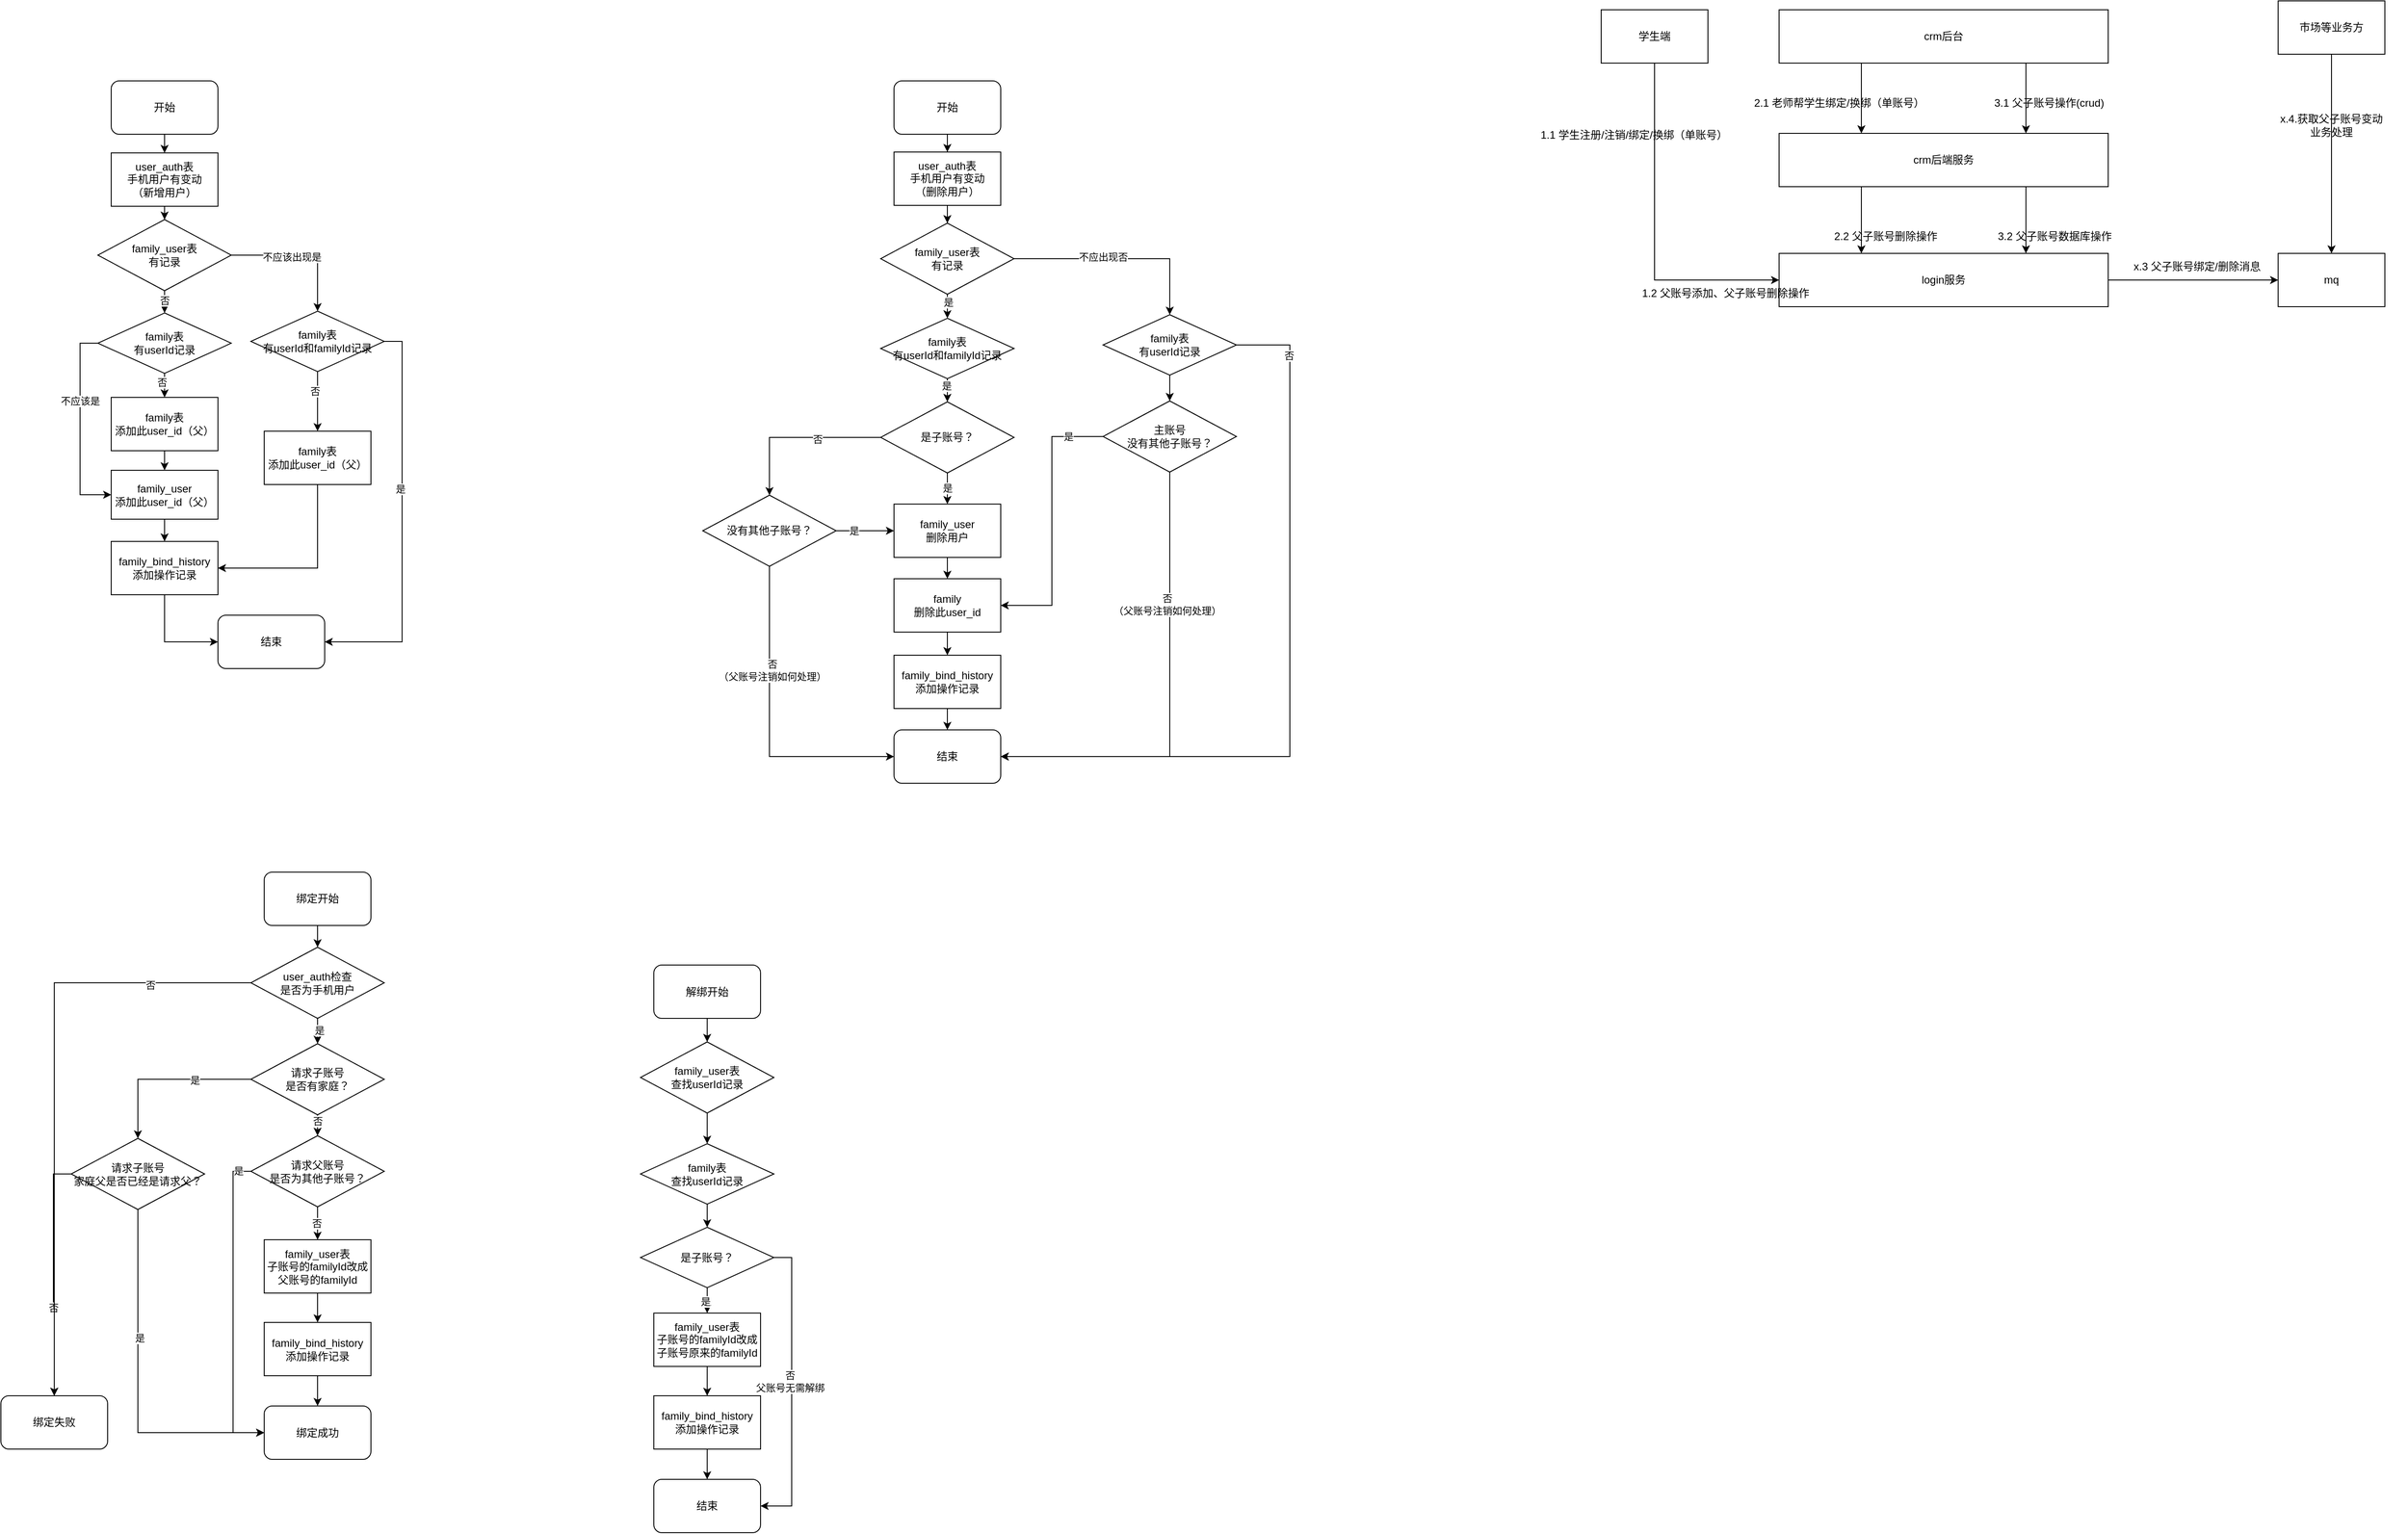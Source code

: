 <mxfile version="22.0.8" type="github">
  <diagram name="第 1 页" id="Imp0usc3wWshR_QT694W">
    <mxGraphModel dx="3088" dy="760" grid="1" gridSize="10" guides="1" tooltips="1" connect="1" arrows="1" fold="1" page="1" pageScale="1" pageWidth="827" pageHeight="1169" math="0" shadow="0">
      <root>
        <mxCell id="0" />
        <mxCell id="1" parent="0" />
        <mxCell id="HRvxDB4I8MCEPSmdqRKO-22" style="edgeStyle=orthogonalEdgeStyle;rounded=0;orthogonalLoop=1;jettySize=auto;html=1;exitX=0.75;exitY=1;exitDx=0;exitDy=0;entryX=0.75;entryY=0;entryDx=0;entryDy=0;" parent="1" source="HRvxDB4I8MCEPSmdqRKO-3" target="HRvxDB4I8MCEPSmdqRKO-4" edge="1">
          <mxGeometry relative="1" as="geometry" />
        </mxCell>
        <mxCell id="HRvxDB4I8MCEPSmdqRKO-26" style="edgeStyle=orthogonalEdgeStyle;rounded=0;orthogonalLoop=1;jettySize=auto;html=1;exitX=0.25;exitY=1;exitDx=0;exitDy=0;entryX=0.25;entryY=0;entryDx=0;entryDy=0;" parent="1" source="HRvxDB4I8MCEPSmdqRKO-3" target="HRvxDB4I8MCEPSmdqRKO-4" edge="1">
          <mxGeometry relative="1" as="geometry" />
        </mxCell>
        <mxCell id="HRvxDB4I8MCEPSmdqRKO-3" value="crm后台" style="rounded=0;whiteSpace=wrap;html=1;" parent="1" vertex="1">
          <mxGeometry x="920" y="180" width="370" height="60" as="geometry" />
        </mxCell>
        <mxCell id="HRvxDB4I8MCEPSmdqRKO-21" style="edgeStyle=orthogonalEdgeStyle;rounded=0;orthogonalLoop=1;jettySize=auto;html=1;exitX=0.25;exitY=1;exitDx=0;exitDy=0;entryX=0.25;entryY=0;entryDx=0;entryDy=0;" parent="1" source="HRvxDB4I8MCEPSmdqRKO-4" target="HRvxDB4I8MCEPSmdqRKO-5" edge="1">
          <mxGeometry relative="1" as="geometry" />
        </mxCell>
        <mxCell id="HRvxDB4I8MCEPSmdqRKO-23" style="edgeStyle=orthogonalEdgeStyle;rounded=0;orthogonalLoop=1;jettySize=auto;html=1;exitX=0.75;exitY=1;exitDx=0;exitDy=0;entryX=0.75;entryY=0;entryDx=0;entryDy=0;" parent="1" source="HRvxDB4I8MCEPSmdqRKO-4" target="HRvxDB4I8MCEPSmdqRKO-5" edge="1">
          <mxGeometry relative="1" as="geometry" />
        </mxCell>
        <mxCell id="HRvxDB4I8MCEPSmdqRKO-4" value="crm后端服务" style="rounded=0;whiteSpace=wrap;html=1;" parent="1" vertex="1">
          <mxGeometry x="920" y="319" width="370" height="60" as="geometry" />
        </mxCell>
        <mxCell id="HRvxDB4I8MCEPSmdqRKO-5" value="login服务" style="rounded=0;whiteSpace=wrap;html=1;" parent="1" vertex="1">
          <mxGeometry x="920" y="454" width="370" height="60" as="geometry" />
        </mxCell>
        <mxCell id="HRvxDB4I8MCEPSmdqRKO-6" value="mq" style="rounded=0;whiteSpace=wrap;html=1;" parent="1" vertex="1">
          <mxGeometry x="1481" y="454" width="120" height="60" as="geometry" />
        </mxCell>
        <mxCell id="HRvxDB4I8MCEPSmdqRKO-17" style="edgeStyle=orthogonalEdgeStyle;rounded=0;orthogonalLoop=1;jettySize=auto;html=1;exitX=0.5;exitY=1;exitDx=0;exitDy=0;entryX=0;entryY=0.5;entryDx=0;entryDy=0;" parent="1" source="HRvxDB4I8MCEPSmdqRKO-7" target="HRvxDB4I8MCEPSmdqRKO-5" edge="1">
          <mxGeometry relative="1" as="geometry" />
        </mxCell>
        <mxCell id="HRvxDB4I8MCEPSmdqRKO-7" value="学生端" style="rounded=0;whiteSpace=wrap;html=1;" parent="1" vertex="1">
          <mxGeometry x="720" y="180" width="120" height="60" as="geometry" />
        </mxCell>
        <mxCell id="HRvxDB4I8MCEPSmdqRKO-18" value="1.1 学生注册/注销/绑定/换绑（单账号）" style="text;html=1;strokeColor=none;fillColor=none;align=left;verticalAlign=middle;whiteSpace=wrap;rounded=0;" parent="1" vertex="1">
          <mxGeometry x="650" y="295" width="220" height="51" as="geometry" />
        </mxCell>
        <mxCell id="HRvxDB4I8MCEPSmdqRKO-19" value="3.1 父子账号操作(crud)" style="text;html=1;strokeColor=none;fillColor=none;align=left;verticalAlign=middle;whiteSpace=wrap;rounded=0;" parent="1" vertex="1">
          <mxGeometry x="1160" y="270" width="140" height="30" as="geometry" />
        </mxCell>
        <mxCell id="HRvxDB4I8MCEPSmdqRKO-16" value="2.1 老师帮学生绑定/换绑（单账号）" style="text;html=1;strokeColor=none;fillColor=none;align=left;verticalAlign=middle;whiteSpace=wrap;rounded=0;" parent="1" vertex="1">
          <mxGeometry x="890" y="270" width="200" height="30" as="geometry" />
        </mxCell>
        <mxCell id="HRvxDB4I8MCEPSmdqRKO-32" value="2.2 父子账号删除操作" style="text;html=1;strokeColor=none;fillColor=none;align=center;verticalAlign=middle;whiteSpace=wrap;rounded=0;" parent="1" vertex="1">
          <mxGeometry x="940" y="420" width="200" height="30" as="geometry" />
        </mxCell>
        <mxCell id="HRvxDB4I8MCEPSmdqRKO-33" value="1.2 父账号添加、父子账号删除操作" style="text;html=1;strokeColor=none;fillColor=none;align=center;verticalAlign=middle;whiteSpace=wrap;rounded=0;" parent="1" vertex="1">
          <mxGeometry x="760" y="484" width="200" height="30" as="geometry" />
        </mxCell>
        <mxCell id="HRvxDB4I8MCEPSmdqRKO-34" value="3.2 父子账号数据库操作" style="text;html=1;strokeColor=none;fillColor=none;align=center;verticalAlign=middle;whiteSpace=wrap;rounded=0;" parent="1" vertex="1">
          <mxGeometry x="1130" y="420" width="200" height="30" as="geometry" />
        </mxCell>
        <mxCell id="HRvxDB4I8MCEPSmdqRKO-35" value="x.3 父子账号绑定/删除消息" style="text;html=1;strokeColor=none;fillColor=none;align=center;verticalAlign=middle;whiteSpace=wrap;rounded=0;" parent="1" vertex="1">
          <mxGeometry x="1290" y="454" width="200" height="30" as="geometry" />
        </mxCell>
        <mxCell id="HRvxDB4I8MCEPSmdqRKO-37" value="" style="edgeStyle=orthogonalEdgeStyle;rounded=0;orthogonalLoop=1;jettySize=auto;html=1;exitX=1;exitY=0.5;exitDx=0;exitDy=0;entryX=0;entryY=0.5;entryDx=0;entryDy=0;" parent="1" source="HRvxDB4I8MCEPSmdqRKO-5" target="HRvxDB4I8MCEPSmdqRKO-6" edge="1">
          <mxGeometry relative="1" as="geometry">
            <mxPoint x="1290" y="484" as="sourcePoint" />
            <mxPoint x="1310" y="484" as="targetPoint" />
          </mxGeometry>
        </mxCell>
        <mxCell id="HRvxDB4I8MCEPSmdqRKO-40" style="edgeStyle=orthogonalEdgeStyle;rounded=0;orthogonalLoop=1;jettySize=auto;html=1;exitX=0.5;exitY=1;exitDx=0;exitDy=0;" parent="1" source="HRvxDB4I8MCEPSmdqRKO-39" target="HRvxDB4I8MCEPSmdqRKO-6" edge="1">
          <mxGeometry relative="1" as="geometry" />
        </mxCell>
        <mxCell id="HRvxDB4I8MCEPSmdqRKO-39" value="市场等业务方" style="rounded=0;whiteSpace=wrap;html=1;" parent="1" vertex="1">
          <mxGeometry x="1481" y="170" width="120" height="60" as="geometry" />
        </mxCell>
        <mxCell id="HRvxDB4I8MCEPSmdqRKO-41" value="x.4.获取父子账号变动&lt;br&gt;业务处理" style="text;html=1;strokeColor=none;fillColor=none;align=center;verticalAlign=middle;whiteSpace=wrap;rounded=0;" parent="1" vertex="1">
          <mxGeometry x="1456" y="295" width="170" height="30" as="geometry" />
        </mxCell>
        <mxCell id="HRvxDB4I8MCEPSmdqRKO-157" value="" style="edgeStyle=orthogonalEdgeStyle;rounded=0;orthogonalLoop=1;jettySize=auto;html=1;" parent="1" source="HRvxDB4I8MCEPSmdqRKO-44" target="HRvxDB4I8MCEPSmdqRKO-49" edge="1">
          <mxGeometry relative="1" as="geometry" />
        </mxCell>
        <mxCell id="HRvxDB4I8MCEPSmdqRKO-44" value="user_auth表&lt;br&gt;手机用户有变动&lt;br&gt;（新增用户）" style="rounded=0;whiteSpace=wrap;html=1;" parent="1" vertex="1">
          <mxGeometry x="-955" y="341" width="120" height="60" as="geometry" />
        </mxCell>
        <mxCell id="HRvxDB4I8MCEPSmdqRKO-50" value="" style="edgeStyle=orthogonalEdgeStyle;rounded=0;orthogonalLoop=1;jettySize=auto;html=1;entryX=0.5;entryY=0;entryDx=0;entryDy=0;" parent="1" source="HRvxDB4I8MCEPSmdqRKO-49" target="HRvxDB4I8MCEPSmdqRKO-95" edge="1">
          <mxGeometry relative="1" as="geometry">
            <mxPoint x="-895" y="541" as="targetPoint" />
          </mxGeometry>
        </mxCell>
        <mxCell id="HRvxDB4I8MCEPSmdqRKO-132" value="否" style="edgeLabel;html=1;align=center;verticalAlign=middle;resizable=0;points=[];" parent="HRvxDB4I8MCEPSmdqRKO-50" vertex="1" connectable="0">
          <mxGeometry x="-0.052" relative="1" as="geometry">
            <mxPoint y="-3" as="offset" />
          </mxGeometry>
        </mxCell>
        <mxCell id="HRvxDB4I8MCEPSmdqRKO-138" style="edgeStyle=orthogonalEdgeStyle;rounded=0;orthogonalLoop=1;jettySize=auto;html=1;exitX=1;exitY=0.5;exitDx=0;exitDy=0;" parent="1" source="HRvxDB4I8MCEPSmdqRKO-49" target="HRvxDB4I8MCEPSmdqRKO-130" edge="1">
          <mxGeometry relative="1" as="geometry" />
        </mxCell>
        <mxCell id="HRvxDB4I8MCEPSmdqRKO-139" value="不应该出现是" style="edgeLabel;html=1;align=center;verticalAlign=middle;resizable=0;points=[];" parent="HRvxDB4I8MCEPSmdqRKO-138" vertex="1" connectable="0">
          <mxGeometry x="-0.149" y="-1" relative="1" as="geometry">
            <mxPoint y="1" as="offset" />
          </mxGeometry>
        </mxCell>
        <mxCell id="HRvxDB4I8MCEPSmdqRKO-49" value="family_user表&lt;br style=&quot;border-color: var(--border-color);&quot;&gt;有记录" style="rhombus;whiteSpace=wrap;html=1;" parent="1" vertex="1">
          <mxGeometry x="-970" y="416" width="150" height="80" as="geometry" />
        </mxCell>
        <mxCell id="HRvxDB4I8MCEPSmdqRKO-154" style="edgeStyle=orthogonalEdgeStyle;rounded=0;orthogonalLoop=1;jettySize=auto;html=1;exitX=0.5;exitY=1;exitDx=0;exitDy=0;entryX=0;entryY=0.5;entryDx=0;entryDy=0;" parent="1" source="HRvxDB4I8MCEPSmdqRKO-55" target="HRvxDB4I8MCEPSmdqRKO-81" edge="1">
          <mxGeometry relative="1" as="geometry" />
        </mxCell>
        <mxCell id="HRvxDB4I8MCEPSmdqRKO-55" value="&lt;div data-docx-has-block-data=&quot;false&quot; data-page-id=&quot;H2dkdbYHcoo3fOxrRf8cBjybnae&quot;&gt;&lt;div class=&quot;old-record-id-NEFbd2yO6o0nXTxlkc0cnwMOnpg&quot; style=&quot;&quot;&gt;&lt;div data-docx-has-block-data=&quot;false&quot; data-page-id=&quot;H2dkdbYHcoo3fOxrRf8cBjybnae&quot;&gt;&lt;div class=&quot;old-record-id-SlJNd7PGNow6A5x4QqhcfKrGn4g&quot; style=&quot;&quot;&gt;family_bind_history&lt;/div&gt;&lt;/div&gt;&lt;/div&gt;&lt;div class=&quot;old-record-id-NEFbd2yO6o0nXTxlkc0cnwMOnpg&quot; style=&quot;&quot;&gt;添加操作记录&lt;/div&gt;&lt;/div&gt;" style="rounded=0;whiteSpace=wrap;html=1;" parent="1" vertex="1">
          <mxGeometry x="-955" y="778" width="120" height="60" as="geometry" />
        </mxCell>
        <mxCell id="HRvxDB4I8MCEPSmdqRKO-148" style="edgeStyle=orthogonalEdgeStyle;rounded=0;orthogonalLoop=1;jettySize=auto;html=1;exitX=1;exitY=0.5;exitDx=0;exitDy=0;" parent="1" source="HRvxDB4I8MCEPSmdqRKO-61" target="HRvxDB4I8MCEPSmdqRKO-147" edge="1">
          <mxGeometry relative="1" as="geometry" />
        </mxCell>
        <mxCell id="HRvxDB4I8MCEPSmdqRKO-149" value="不应出现否" style="edgeLabel;html=1;align=center;verticalAlign=middle;resizable=0;points=[];" parent="HRvxDB4I8MCEPSmdqRKO-148" vertex="1" connectable="0">
          <mxGeometry x="-0.16" y="3" relative="1" as="geometry">
            <mxPoint y="1" as="offset" />
          </mxGeometry>
        </mxCell>
        <mxCell id="HRvxDB4I8MCEPSmdqRKO-194" value="" style="edgeStyle=orthogonalEdgeStyle;rounded=0;orthogonalLoop=1;jettySize=auto;html=1;" parent="1" source="HRvxDB4I8MCEPSmdqRKO-61" target="HRvxDB4I8MCEPSmdqRKO-142" edge="1">
          <mxGeometry relative="1" as="geometry" />
        </mxCell>
        <mxCell id="HRvxDB4I8MCEPSmdqRKO-195" value="是" style="edgeLabel;html=1;align=center;verticalAlign=middle;resizable=0;points=[];" parent="HRvxDB4I8MCEPSmdqRKO-194" vertex="1" connectable="0">
          <mxGeometry x="0.321" y="1" relative="1" as="geometry">
            <mxPoint as="offset" />
          </mxGeometry>
        </mxCell>
        <mxCell id="HRvxDB4I8MCEPSmdqRKO-61" value="family_user表&lt;br&gt;有记录" style="rhombus;whiteSpace=wrap;html=1;" parent="1" vertex="1">
          <mxGeometry x="-90" y="420" width="150" height="80" as="geometry" />
        </mxCell>
        <mxCell id="HRvxDB4I8MCEPSmdqRKO-62" value="" style="edgeStyle=orthogonalEdgeStyle;rounded=0;orthogonalLoop=1;jettySize=auto;html=1;" parent="1" source="HRvxDB4I8MCEPSmdqRKO-63" target="HRvxDB4I8MCEPSmdqRKO-65" edge="1">
          <mxGeometry relative="1" as="geometry" />
        </mxCell>
        <mxCell id="HRvxDB4I8MCEPSmdqRKO-63" value="&lt;div data-docx-has-block-data=&quot;false&quot; data-page-id=&quot;H2dkdbYHcoo3fOxrRf8cBjybnae&quot;&gt;&lt;div class=&quot;old-record-id-NEFbd2yO6o0nXTxlkc0cnwMOnpg&quot; style=&quot;&quot;&gt;family&lt;/div&gt;&lt;div class=&quot;old-record-id-NEFbd2yO6o0nXTxlkc0cnwMOnpg&quot; style=&quot;&quot;&gt;删除此user_id&lt;/div&gt;&lt;/div&gt;" style="rounded=0;whiteSpace=wrap;html=1;" parent="1" vertex="1">
          <mxGeometry x="-75" y="820" width="120" height="60" as="geometry" />
        </mxCell>
        <mxCell id="HRvxDB4I8MCEPSmdqRKO-175" value="" style="edgeStyle=orthogonalEdgeStyle;rounded=0;orthogonalLoop=1;jettySize=auto;html=1;" parent="1" source="HRvxDB4I8MCEPSmdqRKO-65" target="HRvxDB4I8MCEPSmdqRKO-163" edge="1">
          <mxGeometry relative="1" as="geometry" />
        </mxCell>
        <mxCell id="HRvxDB4I8MCEPSmdqRKO-65" value="&lt;div data-docx-has-block-data=&quot;false&quot; data-page-id=&quot;H2dkdbYHcoo3fOxrRf8cBjybnae&quot;&gt;&lt;div class=&quot;old-record-id-NEFbd2yO6o0nXTxlkc0cnwMOnpg&quot; style=&quot;&quot;&gt;&lt;div data-docx-has-block-data=&quot;false&quot; data-page-id=&quot;H2dkdbYHcoo3fOxrRf8cBjybnae&quot;&gt;&lt;div class=&quot;old-record-id-SlJNd7PGNow6A5x4QqhcfKrGn4g&quot; style=&quot;&quot;&gt;family_bind_history&lt;/div&gt;&lt;/div&gt;&lt;/div&gt;&lt;div class=&quot;old-record-id-NEFbd2yO6o0nXTxlkc0cnwMOnpg&quot; style=&quot;&quot;&gt;添加操作记录&lt;/div&gt;&lt;/div&gt;" style="rounded=0;whiteSpace=wrap;html=1;" parent="1" vertex="1">
          <mxGeometry x="-75" y="906" width="120" height="60" as="geometry" />
        </mxCell>
        <mxCell id="HRvxDB4I8MCEPSmdqRKO-81" value="结束" style="rounded=1;whiteSpace=wrap;html=1;" parent="1" vertex="1">
          <mxGeometry x="-835" y="861" width="120" height="60" as="geometry" />
        </mxCell>
        <mxCell id="HRvxDB4I8MCEPSmdqRKO-98" style="edgeStyle=orthogonalEdgeStyle;rounded=0;orthogonalLoop=1;jettySize=auto;html=1;exitX=0.5;exitY=1;exitDx=0;exitDy=0;entryX=0.5;entryY=0;entryDx=0;entryDy=0;" parent="1" source="HRvxDB4I8MCEPSmdqRKO-95" target="HRvxDB4I8MCEPSmdqRKO-96" edge="1">
          <mxGeometry relative="1" as="geometry" />
        </mxCell>
        <mxCell id="HRvxDB4I8MCEPSmdqRKO-99" value="否" style="edgeLabel;html=1;align=center;verticalAlign=middle;resizable=0;points=[];" parent="HRvxDB4I8MCEPSmdqRKO-98" vertex="1" connectable="0">
          <mxGeometry x="-0.382" y="-3" relative="1" as="geometry">
            <mxPoint y="1" as="offset" />
          </mxGeometry>
        </mxCell>
        <mxCell id="HRvxDB4I8MCEPSmdqRKO-102" style="edgeStyle=orthogonalEdgeStyle;rounded=0;orthogonalLoop=1;jettySize=auto;html=1;exitX=0;exitY=0.5;exitDx=0;exitDy=0;entryX=0;entryY=0.5;entryDx=0;entryDy=0;" parent="1" source="HRvxDB4I8MCEPSmdqRKO-95" target="HRvxDB4I8MCEPSmdqRKO-119" edge="1">
          <mxGeometry relative="1" as="geometry">
            <mxPoint x="-1038" y="648" as="targetPoint" />
          </mxGeometry>
        </mxCell>
        <mxCell id="HRvxDB4I8MCEPSmdqRKO-103" value="不应该是" style="edgeLabel;html=1;align=center;verticalAlign=middle;resizable=0;points=[];" parent="HRvxDB4I8MCEPSmdqRKO-102" vertex="1" connectable="0">
          <mxGeometry x="-0.25" relative="1" as="geometry">
            <mxPoint as="offset" />
          </mxGeometry>
        </mxCell>
        <mxCell id="HRvxDB4I8MCEPSmdqRKO-95" value="family表&lt;br style=&quot;border-color: var(--border-color);&quot;&gt;有userId记录" style="rhombus;whiteSpace=wrap;html=1;" parent="1" vertex="1">
          <mxGeometry x="-970" y="521" width="150" height="68" as="geometry" />
        </mxCell>
        <mxCell id="HRvxDB4I8MCEPSmdqRKO-120" value="" style="edgeStyle=orthogonalEdgeStyle;rounded=0;orthogonalLoop=1;jettySize=auto;html=1;" parent="1" source="HRvxDB4I8MCEPSmdqRKO-96" target="HRvxDB4I8MCEPSmdqRKO-119" edge="1">
          <mxGeometry relative="1" as="geometry" />
        </mxCell>
        <mxCell id="HRvxDB4I8MCEPSmdqRKO-96" value="&lt;div style=&quot;border-color: var(--border-color);&quot; class=&quot;old-record-id-NEFbd2yO6o0nXTxlkc0cnwMOnpg&quot;&gt;family表&lt;/div&gt;&lt;div style=&quot;border-color: var(--border-color);&quot; class=&quot;old-record-id-NEFbd2yO6o0nXTxlkc0cnwMOnpg&quot;&gt;添加此user_id（父）&lt;/div&gt;" style="rounded=0;whiteSpace=wrap;html=1;" parent="1" vertex="1">
          <mxGeometry x="-955" y="616" width="120" height="60" as="geometry" />
        </mxCell>
        <mxCell id="HRvxDB4I8MCEPSmdqRKO-166" value="" style="edgeStyle=orthogonalEdgeStyle;rounded=0;orthogonalLoop=1;jettySize=auto;html=1;" parent="1" source="HRvxDB4I8MCEPSmdqRKO-106" target="HRvxDB4I8MCEPSmdqRKO-145" edge="1">
          <mxGeometry relative="1" as="geometry" />
        </mxCell>
        <mxCell id="HRvxDB4I8MCEPSmdqRKO-167" value="是" style="edgeLabel;html=1;align=center;verticalAlign=middle;resizable=0;points=[];" parent="HRvxDB4I8MCEPSmdqRKO-166" vertex="1" connectable="0">
          <mxGeometry x="-0.298" relative="1" as="geometry">
            <mxPoint y="1" as="offset" />
          </mxGeometry>
        </mxCell>
        <mxCell id="HRvxDB4I8MCEPSmdqRKO-168" style="edgeStyle=orthogonalEdgeStyle;rounded=0;orthogonalLoop=1;jettySize=auto;html=1;exitX=0;exitY=0.5;exitDx=0;exitDy=0;entryX=0.5;entryY=0;entryDx=0;entryDy=0;" parent="1" source="HRvxDB4I8MCEPSmdqRKO-106" target="HRvxDB4I8MCEPSmdqRKO-146" edge="1">
          <mxGeometry relative="1" as="geometry" />
        </mxCell>
        <mxCell id="HRvxDB4I8MCEPSmdqRKO-169" value="否" style="edgeLabel;html=1;align=center;verticalAlign=middle;resizable=0;points=[];" parent="HRvxDB4I8MCEPSmdqRKO-168" vertex="1" connectable="0">
          <mxGeometry x="-0.247" y="2" relative="1" as="geometry">
            <mxPoint as="offset" />
          </mxGeometry>
        </mxCell>
        <mxCell id="HRvxDB4I8MCEPSmdqRKO-106" value="是子账号？" style="rhombus;whiteSpace=wrap;html=1;" parent="1" vertex="1">
          <mxGeometry x="-90" y="621" width="150" height="80" as="geometry" />
        </mxCell>
        <mxCell id="HRvxDB4I8MCEPSmdqRKO-121" value="" style="edgeStyle=orthogonalEdgeStyle;rounded=0;orthogonalLoop=1;jettySize=auto;html=1;" parent="1" source="HRvxDB4I8MCEPSmdqRKO-119" target="HRvxDB4I8MCEPSmdqRKO-55" edge="1">
          <mxGeometry relative="1" as="geometry" />
        </mxCell>
        <mxCell id="HRvxDB4I8MCEPSmdqRKO-119" value="&lt;div style=&quot;border-color: var(--border-color);&quot; class=&quot;old-record-id-NEFbd2yO6o0nXTxlkc0cnwMOnpg&quot;&gt;family_user&lt;/div&gt;&lt;div style=&quot;border-color: var(--border-color);&quot; class=&quot;old-record-id-NEFbd2yO6o0nXTxlkc0cnwMOnpg&quot;&gt;添加此user_id（父）&lt;/div&gt;" style="rounded=0;whiteSpace=wrap;html=1;" parent="1" vertex="1">
          <mxGeometry x="-955" y="698" width="120" height="55" as="geometry" />
        </mxCell>
        <mxCell id="HRvxDB4I8MCEPSmdqRKO-127" style="edgeStyle=orthogonalEdgeStyle;rounded=0;orthogonalLoop=1;jettySize=auto;html=1;exitX=0.5;exitY=1;exitDx=0;exitDy=0;entryX=0.5;entryY=0;entryDx=0;entryDy=0;" parent="1" source="HRvxDB4I8MCEPSmdqRKO-130" target="HRvxDB4I8MCEPSmdqRKO-131" edge="1">
          <mxGeometry relative="1" as="geometry" />
        </mxCell>
        <mxCell id="HRvxDB4I8MCEPSmdqRKO-128" value="否" style="edgeLabel;html=1;align=center;verticalAlign=middle;resizable=0;points=[];" parent="HRvxDB4I8MCEPSmdqRKO-127" vertex="1" connectable="0">
          <mxGeometry x="-0.382" y="-3" relative="1" as="geometry">
            <mxPoint y="1" as="offset" />
          </mxGeometry>
        </mxCell>
        <mxCell id="HRvxDB4I8MCEPSmdqRKO-192" style="edgeStyle=orthogonalEdgeStyle;rounded=0;orthogonalLoop=1;jettySize=auto;html=1;exitX=1;exitY=0.5;exitDx=0;exitDy=0;entryX=1;entryY=0.5;entryDx=0;entryDy=0;" parent="1" source="HRvxDB4I8MCEPSmdqRKO-130" target="HRvxDB4I8MCEPSmdqRKO-81" edge="1">
          <mxGeometry relative="1" as="geometry" />
        </mxCell>
        <mxCell id="HRvxDB4I8MCEPSmdqRKO-193" value="是" style="edgeLabel;html=1;align=center;verticalAlign=middle;resizable=0;points=[];" parent="HRvxDB4I8MCEPSmdqRKO-192" vertex="1" connectable="0">
          <mxGeometry x="-0.164" y="-2" relative="1" as="geometry">
            <mxPoint as="offset" />
          </mxGeometry>
        </mxCell>
        <mxCell id="HRvxDB4I8MCEPSmdqRKO-130" value="family表&lt;br style=&quot;border-color: var(--border-color);&quot;&gt;有userId和familyId记录" style="rhombus;whiteSpace=wrap;html=1;" parent="1" vertex="1">
          <mxGeometry x="-798" y="519" width="150" height="68" as="geometry" />
        </mxCell>
        <mxCell id="HRvxDB4I8MCEPSmdqRKO-137" style="edgeStyle=orthogonalEdgeStyle;rounded=0;orthogonalLoop=1;jettySize=auto;html=1;exitX=0.5;exitY=1;exitDx=0;exitDy=0;entryX=1;entryY=0.5;entryDx=0;entryDy=0;" parent="1" source="HRvxDB4I8MCEPSmdqRKO-131" target="HRvxDB4I8MCEPSmdqRKO-55" edge="1">
          <mxGeometry relative="1" as="geometry" />
        </mxCell>
        <mxCell id="HRvxDB4I8MCEPSmdqRKO-131" value="&lt;div style=&quot;border-color: var(--border-color);&quot; class=&quot;old-record-id-NEFbd2yO6o0nXTxlkc0cnwMOnpg&quot;&gt;family表&lt;/div&gt;&lt;div style=&quot;border-color: var(--border-color);&quot; class=&quot;old-record-id-NEFbd2yO6o0nXTxlkc0cnwMOnpg&quot;&gt;添加此user_id（父）&lt;/div&gt;" style="rounded=0;whiteSpace=wrap;html=1;" parent="1" vertex="1">
          <mxGeometry x="-783" y="654" width="120" height="60" as="geometry" />
        </mxCell>
        <mxCell id="HRvxDB4I8MCEPSmdqRKO-150" value="" style="edgeStyle=orthogonalEdgeStyle;rounded=0;orthogonalLoop=1;jettySize=auto;html=1;" parent="1" source="HRvxDB4I8MCEPSmdqRKO-142" target="HRvxDB4I8MCEPSmdqRKO-106" edge="1">
          <mxGeometry relative="1" as="geometry" />
        </mxCell>
        <mxCell id="HRvxDB4I8MCEPSmdqRKO-151" value="是" style="edgeLabel;html=1;align=center;verticalAlign=middle;resizable=0;points=[];" parent="HRvxDB4I8MCEPSmdqRKO-150" vertex="1" connectable="0">
          <mxGeometry x="0.603" y="-1" relative="1" as="geometry">
            <mxPoint y="-8" as="offset" />
          </mxGeometry>
        </mxCell>
        <mxCell id="HRvxDB4I8MCEPSmdqRKO-142" value="family表&lt;br style=&quot;border-color: var(--border-color);&quot;&gt;有userId和familyId记录" style="rhombus;whiteSpace=wrap;html=1;" parent="1" vertex="1">
          <mxGeometry x="-90" y="527" width="150" height="68" as="geometry" />
        </mxCell>
        <mxCell id="HRvxDB4I8MCEPSmdqRKO-174" value="" style="edgeStyle=orthogonalEdgeStyle;rounded=0;orthogonalLoop=1;jettySize=auto;html=1;" parent="1" source="HRvxDB4I8MCEPSmdqRKO-145" target="HRvxDB4I8MCEPSmdqRKO-63" edge="1">
          <mxGeometry relative="1" as="geometry" />
        </mxCell>
        <mxCell id="HRvxDB4I8MCEPSmdqRKO-145" value="family_user&lt;br&gt;删除用户" style="rounded=0;whiteSpace=wrap;html=1;" parent="1" vertex="1">
          <mxGeometry x="-75" y="736" width="120" height="60" as="geometry" />
        </mxCell>
        <mxCell id="HRvxDB4I8MCEPSmdqRKO-170" value="" style="edgeStyle=orthogonalEdgeStyle;rounded=0;orthogonalLoop=1;jettySize=auto;html=1;" parent="1" source="HRvxDB4I8MCEPSmdqRKO-146" target="HRvxDB4I8MCEPSmdqRKO-145" edge="1">
          <mxGeometry relative="1" as="geometry" />
        </mxCell>
        <mxCell id="HRvxDB4I8MCEPSmdqRKO-171" value="是" style="edgeLabel;html=1;align=center;verticalAlign=middle;resizable=0;points=[];" parent="HRvxDB4I8MCEPSmdqRKO-170" vertex="1" connectable="0">
          <mxGeometry x="-0.385" y="1" relative="1" as="geometry">
            <mxPoint y="1" as="offset" />
          </mxGeometry>
        </mxCell>
        <mxCell id="HRvxDB4I8MCEPSmdqRKO-172" style="edgeStyle=orthogonalEdgeStyle;rounded=0;orthogonalLoop=1;jettySize=auto;html=1;exitX=0.5;exitY=1;exitDx=0;exitDy=0;entryX=0;entryY=0.5;entryDx=0;entryDy=0;" parent="1" source="HRvxDB4I8MCEPSmdqRKO-146" target="HRvxDB4I8MCEPSmdqRKO-163" edge="1">
          <mxGeometry relative="1" as="geometry" />
        </mxCell>
        <mxCell id="HRvxDB4I8MCEPSmdqRKO-173" value="否&lt;br style=&quot;border-color: var(--border-color);&quot;&gt;（父账号注销如何处理）" style="edgeLabel;html=1;align=center;verticalAlign=middle;resizable=0;points=[];" parent="HRvxDB4I8MCEPSmdqRKO-172" vertex="1" connectable="0">
          <mxGeometry x="-0.339" y="3" relative="1" as="geometry">
            <mxPoint as="offset" />
          </mxGeometry>
        </mxCell>
        <mxCell id="HRvxDB4I8MCEPSmdqRKO-146" value="没有其他子账号？" style="rhombus;whiteSpace=wrap;html=1;" parent="1" vertex="1">
          <mxGeometry x="-290" y="726" width="150" height="80" as="geometry" />
        </mxCell>
        <mxCell id="HRvxDB4I8MCEPSmdqRKO-180" style="edgeStyle=orthogonalEdgeStyle;rounded=0;orthogonalLoop=1;jettySize=auto;html=1;exitX=1;exitY=0.5;exitDx=0;exitDy=0;entryX=1;entryY=0.5;entryDx=0;entryDy=0;" parent="1" source="HRvxDB4I8MCEPSmdqRKO-147" target="HRvxDB4I8MCEPSmdqRKO-163" edge="1">
          <mxGeometry relative="1" as="geometry">
            <Array as="points">
              <mxPoint x="370" y="557" />
              <mxPoint x="370" y="1020" />
            </Array>
          </mxGeometry>
        </mxCell>
        <mxCell id="HRvxDB4I8MCEPSmdqRKO-181" value="否" style="edgeLabel;html=1;align=center;verticalAlign=middle;resizable=0;points=[];" parent="HRvxDB4I8MCEPSmdqRKO-180" vertex="1" connectable="0">
          <mxGeometry x="-0.833" y="-1" relative="1" as="geometry">
            <mxPoint y="1" as="offset" />
          </mxGeometry>
        </mxCell>
        <mxCell id="HRvxDB4I8MCEPSmdqRKO-196" value="" style="edgeStyle=orthogonalEdgeStyle;rounded=0;orthogonalLoop=1;jettySize=auto;html=1;" parent="1" source="HRvxDB4I8MCEPSmdqRKO-147" target="HRvxDB4I8MCEPSmdqRKO-176" edge="1">
          <mxGeometry relative="1" as="geometry" />
        </mxCell>
        <mxCell id="HRvxDB4I8MCEPSmdqRKO-147" value="family表&lt;br style=&quot;border-color: var(--border-color);&quot;&gt;有userId记录" style="rhombus;whiteSpace=wrap;html=1;" parent="1" vertex="1">
          <mxGeometry x="160" y="523" width="150" height="68" as="geometry" />
        </mxCell>
        <mxCell id="HRvxDB4I8MCEPSmdqRKO-156" value="" style="edgeStyle=orthogonalEdgeStyle;rounded=0;orthogonalLoop=1;jettySize=auto;html=1;" parent="1" source="HRvxDB4I8MCEPSmdqRKO-153" target="HRvxDB4I8MCEPSmdqRKO-44" edge="1">
          <mxGeometry relative="1" as="geometry" />
        </mxCell>
        <mxCell id="HRvxDB4I8MCEPSmdqRKO-153" value="开始" style="rounded=1;whiteSpace=wrap;html=1;" parent="1" vertex="1">
          <mxGeometry x="-955" y="260" width="120" height="60" as="geometry" />
        </mxCell>
        <mxCell id="HRvxDB4I8MCEPSmdqRKO-162" value="" style="edgeStyle=orthogonalEdgeStyle;rounded=0;orthogonalLoop=1;jettySize=auto;html=1;" parent="1" source="HRvxDB4I8MCEPSmdqRKO-159" target="HRvxDB4I8MCEPSmdqRKO-61" edge="1">
          <mxGeometry relative="1" as="geometry" />
        </mxCell>
        <mxCell id="HRvxDB4I8MCEPSmdqRKO-159" value="user_auth表&lt;br&gt;手机用户有变动&lt;br&gt;（删除用户）" style="rounded=0;whiteSpace=wrap;html=1;" parent="1" vertex="1">
          <mxGeometry x="-75" y="340" width="120" height="60" as="geometry" />
        </mxCell>
        <mxCell id="HRvxDB4I8MCEPSmdqRKO-160" value="" style="edgeStyle=orthogonalEdgeStyle;rounded=0;orthogonalLoop=1;jettySize=auto;html=1;" parent="1" source="HRvxDB4I8MCEPSmdqRKO-161" target="HRvxDB4I8MCEPSmdqRKO-159" edge="1">
          <mxGeometry relative="1" as="geometry" />
        </mxCell>
        <mxCell id="HRvxDB4I8MCEPSmdqRKO-161" value="开始" style="rounded=1;whiteSpace=wrap;html=1;" parent="1" vertex="1">
          <mxGeometry x="-75" y="260" width="120" height="60" as="geometry" />
        </mxCell>
        <mxCell id="HRvxDB4I8MCEPSmdqRKO-163" value="结束" style="rounded=1;whiteSpace=wrap;html=1;" parent="1" vertex="1">
          <mxGeometry x="-75" y="990" width="120" height="60" as="geometry" />
        </mxCell>
        <mxCell id="HRvxDB4I8MCEPSmdqRKO-186" style="edgeStyle=orthogonalEdgeStyle;rounded=0;orthogonalLoop=1;jettySize=auto;html=1;exitX=0.5;exitY=1;exitDx=0;exitDy=0;entryX=1;entryY=0.5;entryDx=0;entryDy=0;" parent="1" source="HRvxDB4I8MCEPSmdqRKO-176" target="HRvxDB4I8MCEPSmdqRKO-163" edge="1">
          <mxGeometry relative="1" as="geometry" />
        </mxCell>
        <mxCell id="HRvxDB4I8MCEPSmdqRKO-187" value="否&lt;br&gt;（父账号注销如何处理）" style="edgeLabel;html=1;align=center;verticalAlign=middle;resizable=0;points=[];" parent="HRvxDB4I8MCEPSmdqRKO-186" vertex="1" connectable="0">
          <mxGeometry x="-0.415" y="-3" relative="1" as="geometry">
            <mxPoint as="offset" />
          </mxGeometry>
        </mxCell>
        <mxCell id="HRvxDB4I8MCEPSmdqRKO-188" style="edgeStyle=orthogonalEdgeStyle;rounded=0;orthogonalLoop=1;jettySize=auto;html=1;exitX=0;exitY=0.5;exitDx=0;exitDy=0;entryX=1;entryY=0.5;entryDx=0;entryDy=0;" parent="1" source="HRvxDB4I8MCEPSmdqRKO-176" target="HRvxDB4I8MCEPSmdqRKO-63" edge="1">
          <mxGeometry relative="1" as="geometry" />
        </mxCell>
        <mxCell id="HRvxDB4I8MCEPSmdqRKO-189" value="是" style="edgeLabel;html=1;align=center;verticalAlign=middle;resizable=0;points=[];" parent="HRvxDB4I8MCEPSmdqRKO-188" vertex="1" connectable="0">
          <mxGeometry x="-0.74" relative="1" as="geometry">
            <mxPoint as="offset" />
          </mxGeometry>
        </mxCell>
        <mxCell id="HRvxDB4I8MCEPSmdqRKO-176" value="主账号&lt;br&gt;没有其他子账号？" style="rhombus;whiteSpace=wrap;html=1;" parent="1" vertex="1">
          <mxGeometry x="160" y="620" width="150" height="80" as="geometry" />
        </mxCell>
        <mxCell id="HRvxDB4I8MCEPSmdqRKO-231" value="" style="edgeStyle=orthogonalEdgeStyle;rounded=0;orthogonalLoop=1;jettySize=auto;html=1;entryX=0.5;entryY=0;entryDx=0;entryDy=0;" parent="1" source="HRvxDB4I8MCEPSmdqRKO-235" target="HRvxDB4I8MCEPSmdqRKO-243" edge="1">
          <mxGeometry relative="1" as="geometry">
            <mxPoint x="-285" y="1580.5" as="targetPoint" />
          </mxGeometry>
        </mxCell>
        <mxCell id="HRvxDB4I8MCEPSmdqRKO-235" value="family_user表&lt;br style=&quot;border-color: var(--border-color);&quot;&gt;查找userId记录" style="rhombus;whiteSpace=wrap;html=1;" parent="1" vertex="1">
          <mxGeometry x="-360" y="1341" width="150" height="80" as="geometry" />
        </mxCell>
        <mxCell id="HRvxDB4I8MCEPSmdqRKO-260" value="" style="edgeStyle=orthogonalEdgeStyle;rounded=0;orthogonalLoop=1;jettySize=auto;html=1;" parent="1" source="HRvxDB4I8MCEPSmdqRKO-237" target="HRvxDB4I8MCEPSmdqRKO-238" edge="1">
          <mxGeometry relative="1" as="geometry" />
        </mxCell>
        <mxCell id="HRvxDB4I8MCEPSmdqRKO-237" value="&lt;div data-docx-has-block-data=&quot;false&quot; data-page-id=&quot;H2dkdbYHcoo3fOxrRf8cBjybnae&quot;&gt;&lt;div class=&quot;old-record-id-NEFbd2yO6o0nXTxlkc0cnwMOnpg&quot; style=&quot;&quot;&gt;&lt;div data-docx-has-block-data=&quot;false&quot; data-page-id=&quot;H2dkdbYHcoo3fOxrRf8cBjybnae&quot;&gt;&lt;div class=&quot;old-record-id-SlJNd7PGNow6A5x4QqhcfKrGn4g&quot; style=&quot;&quot;&gt;family_bind_history&lt;/div&gt;&lt;/div&gt;&lt;/div&gt;&lt;div class=&quot;old-record-id-NEFbd2yO6o0nXTxlkc0cnwMOnpg&quot; style=&quot;&quot;&gt;添加操作记录&lt;/div&gt;&lt;/div&gt;" style="rounded=0;whiteSpace=wrap;html=1;" parent="1" vertex="1">
          <mxGeometry x="-345" y="1739" width="120" height="60" as="geometry" />
        </mxCell>
        <mxCell id="HRvxDB4I8MCEPSmdqRKO-238" value="结束" style="rounded=1;whiteSpace=wrap;html=1;" parent="1" vertex="1">
          <mxGeometry x="-345" y="1833" width="120" height="60" as="geometry" />
        </mxCell>
        <mxCell id="HRvxDB4I8MCEPSmdqRKO-278" value="" style="edgeStyle=orthogonalEdgeStyle;rounded=0;orthogonalLoop=1;jettySize=auto;html=1;" parent="1" source="HRvxDB4I8MCEPSmdqRKO-243" target="HRvxDB4I8MCEPSmdqRKO-276" edge="1">
          <mxGeometry relative="1" as="geometry" />
        </mxCell>
        <mxCell id="HRvxDB4I8MCEPSmdqRKO-243" value="family表&lt;br style=&quot;border-color: var(--border-color);&quot;&gt;查找userId记录" style="rhombus;whiteSpace=wrap;html=1;" parent="1" vertex="1">
          <mxGeometry x="-360" y="1455.5" width="150" height="68" as="geometry" />
        </mxCell>
        <mxCell id="HRvxDB4I8MCEPSmdqRKO-259" style="edgeStyle=orthogonalEdgeStyle;rounded=0;orthogonalLoop=1;jettySize=auto;html=1;exitX=0.5;exitY=1;exitDx=0;exitDy=0;" parent="1" source="HRvxDB4I8MCEPSmdqRKO-245" target="HRvxDB4I8MCEPSmdqRKO-237" edge="1">
          <mxGeometry relative="1" as="geometry" />
        </mxCell>
        <mxCell id="HRvxDB4I8MCEPSmdqRKO-245" value="family_user&lt;span style=&quot;background-color: initial;&quot;&gt;表&lt;br&gt;&lt;/span&gt;子账号的&lt;span style=&quot;background-color: initial;&quot;&gt;familyId改成&lt;br&gt;&lt;/span&gt;子账号原来的familyId" style="rounded=0;whiteSpace=wrap;html=1;" parent="1" vertex="1">
          <mxGeometry x="-345" y="1646" width="120" height="60" as="geometry" />
        </mxCell>
        <mxCell id="HRvxDB4I8MCEPSmdqRKO-261" value="" style="edgeStyle=orthogonalEdgeStyle;rounded=0;orthogonalLoop=1;jettySize=auto;html=1;" parent="1" source="HRvxDB4I8MCEPSmdqRKO-255" target="HRvxDB4I8MCEPSmdqRKO-235" edge="1">
          <mxGeometry relative="1" as="geometry" />
        </mxCell>
        <mxCell id="HRvxDB4I8MCEPSmdqRKO-255" value="解绑开始" style="rounded=1;whiteSpace=wrap;html=1;" parent="1" vertex="1">
          <mxGeometry x="-345" y="1254.5" width="120" height="60" as="geometry" />
        </mxCell>
        <mxCell id="HRvxDB4I8MCEPSmdqRKO-292" value="" style="edgeStyle=orthogonalEdgeStyle;rounded=0;orthogonalLoop=1;jettySize=auto;html=1;" parent="1" source="HRvxDB4I8MCEPSmdqRKO-264" target="HRvxDB4I8MCEPSmdqRKO-287" edge="1">
          <mxGeometry relative="1" as="geometry" />
        </mxCell>
        <mxCell id="HRvxDB4I8MCEPSmdqRKO-294" value="否" style="edgeLabel;html=1;align=center;verticalAlign=middle;resizable=0;points=[];" parent="HRvxDB4I8MCEPSmdqRKO-292" vertex="1" connectable="0">
          <mxGeometry x="0.416" relative="1" as="geometry">
            <mxPoint as="offset" />
          </mxGeometry>
        </mxCell>
        <mxCell id="VWnf_pDv5Sl6LeYncFD3-2" value="" style="edgeStyle=orthogonalEdgeStyle;rounded=0;orthogonalLoop=1;jettySize=auto;html=1;" edge="1" parent="1" source="HRvxDB4I8MCEPSmdqRKO-264" target="VWnf_pDv5Sl6LeYncFD3-1">
          <mxGeometry relative="1" as="geometry" />
        </mxCell>
        <mxCell id="VWnf_pDv5Sl6LeYncFD3-5" value="是" style="edgeLabel;html=1;align=center;verticalAlign=middle;resizable=0;points=[];" vertex="1" connectable="0" parent="VWnf_pDv5Sl6LeYncFD3-2">
          <mxGeometry x="-0.349" y="1" relative="1" as="geometry">
            <mxPoint as="offset" />
          </mxGeometry>
        </mxCell>
        <mxCell id="HRvxDB4I8MCEPSmdqRKO-264" value="请求子账号&lt;br&gt;是否有家庭？" style="rhombus;whiteSpace=wrap;html=1;" parent="1" vertex="1">
          <mxGeometry x="-798" y="1343" width="150" height="80" as="geometry" />
        </mxCell>
        <mxCell id="HRvxDB4I8MCEPSmdqRKO-265" value="" style="edgeStyle=orthogonalEdgeStyle;rounded=0;orthogonalLoop=1;jettySize=auto;html=1;" parent="1" source="HRvxDB4I8MCEPSmdqRKO-266" target="HRvxDB4I8MCEPSmdqRKO-267" edge="1">
          <mxGeometry relative="1" as="geometry" />
        </mxCell>
        <mxCell id="HRvxDB4I8MCEPSmdqRKO-266" value="&lt;div data-docx-has-block-data=&quot;false&quot; data-page-id=&quot;H2dkdbYHcoo3fOxrRf8cBjybnae&quot;&gt;&lt;div class=&quot;old-record-id-NEFbd2yO6o0nXTxlkc0cnwMOnpg&quot; style=&quot;&quot;&gt;&lt;div data-docx-has-block-data=&quot;false&quot; data-page-id=&quot;H2dkdbYHcoo3fOxrRf8cBjybnae&quot;&gt;&lt;div class=&quot;old-record-id-SlJNd7PGNow6A5x4QqhcfKrGn4g&quot; style=&quot;&quot;&gt;family_bind_history&lt;/div&gt;&lt;/div&gt;&lt;/div&gt;&lt;div class=&quot;old-record-id-NEFbd2yO6o0nXTxlkc0cnwMOnpg&quot; style=&quot;&quot;&gt;添加操作记录&lt;/div&gt;&lt;/div&gt;" style="rounded=0;whiteSpace=wrap;html=1;" parent="1" vertex="1">
          <mxGeometry x="-783" y="1656.5" width="120" height="60" as="geometry" />
        </mxCell>
        <mxCell id="HRvxDB4I8MCEPSmdqRKO-267" value="绑定成功" style="rounded=1;whiteSpace=wrap;html=1;" parent="1" vertex="1">
          <mxGeometry x="-783" y="1750.5" width="120" height="60" as="geometry" />
        </mxCell>
        <mxCell id="HRvxDB4I8MCEPSmdqRKO-271" style="edgeStyle=orthogonalEdgeStyle;rounded=0;orthogonalLoop=1;jettySize=auto;html=1;exitX=0.5;exitY=1;exitDx=0;exitDy=0;" parent="1" source="HRvxDB4I8MCEPSmdqRKO-272" target="HRvxDB4I8MCEPSmdqRKO-266" edge="1">
          <mxGeometry relative="1" as="geometry" />
        </mxCell>
        <mxCell id="HRvxDB4I8MCEPSmdqRKO-272" value="family_user&lt;span style=&quot;background-color: initial;&quot;&gt;表&lt;br&gt;&lt;/span&gt;子账号的&lt;span style=&quot;background-color: initial;&quot;&gt;familyId改成&lt;br&gt;&lt;/span&gt;父账号的familyId" style="rounded=0;whiteSpace=wrap;html=1;" parent="1" vertex="1">
          <mxGeometry x="-783" y="1563.5" width="120" height="60" as="geometry" />
        </mxCell>
        <mxCell id="VWnf_pDv5Sl6LeYncFD3-18" value="" style="edgeStyle=orthogonalEdgeStyle;rounded=0;orthogonalLoop=1;jettySize=auto;html=1;" edge="1" parent="1" source="HRvxDB4I8MCEPSmdqRKO-274" target="VWnf_pDv5Sl6LeYncFD3-16">
          <mxGeometry relative="1" as="geometry" />
        </mxCell>
        <mxCell id="HRvxDB4I8MCEPSmdqRKO-274" value="绑定开始" style="rounded=1;whiteSpace=wrap;html=1;" parent="1" vertex="1">
          <mxGeometry x="-783" y="1150" width="120" height="60" as="geometry" />
        </mxCell>
        <mxCell id="HRvxDB4I8MCEPSmdqRKO-277" value="" style="edgeStyle=orthogonalEdgeStyle;rounded=0;orthogonalLoop=1;jettySize=auto;html=1;" parent="1" source="HRvxDB4I8MCEPSmdqRKO-276" target="HRvxDB4I8MCEPSmdqRKO-245" edge="1">
          <mxGeometry relative="1" as="geometry" />
        </mxCell>
        <mxCell id="HRvxDB4I8MCEPSmdqRKO-279" value="是" style="edgeLabel;html=1;align=center;verticalAlign=middle;resizable=0;points=[];" parent="HRvxDB4I8MCEPSmdqRKO-277" vertex="1" connectable="0">
          <mxGeometry x="0.456" y="-2" relative="1" as="geometry">
            <mxPoint y="1" as="offset" />
          </mxGeometry>
        </mxCell>
        <mxCell id="HRvxDB4I8MCEPSmdqRKO-284" style="edgeStyle=orthogonalEdgeStyle;rounded=0;orthogonalLoop=1;jettySize=auto;html=1;exitX=1;exitY=0.5;exitDx=0;exitDy=0;entryX=1;entryY=0.5;entryDx=0;entryDy=0;" parent="1" source="HRvxDB4I8MCEPSmdqRKO-276" target="HRvxDB4I8MCEPSmdqRKO-238" edge="1">
          <mxGeometry relative="1" as="geometry" />
        </mxCell>
        <mxCell id="HRvxDB4I8MCEPSmdqRKO-285" value="否&lt;br&gt;父账号无需解绑" style="edgeLabel;html=1;align=center;verticalAlign=middle;resizable=0;points=[];" parent="HRvxDB4I8MCEPSmdqRKO-284" vertex="1" connectable="0">
          <mxGeometry x="-0.046" y="-2" relative="1" as="geometry">
            <mxPoint as="offset" />
          </mxGeometry>
        </mxCell>
        <mxCell id="HRvxDB4I8MCEPSmdqRKO-276" value="是子账号？" style="rhombus;whiteSpace=wrap;html=1;" parent="1" vertex="1">
          <mxGeometry x="-360" y="1549.5" width="150" height="68" as="geometry" />
        </mxCell>
        <mxCell id="HRvxDB4I8MCEPSmdqRKO-288" style="edgeStyle=orthogonalEdgeStyle;rounded=0;orthogonalLoop=1;jettySize=auto;html=1;exitX=0;exitY=0.5;exitDx=0;exitDy=0;entryX=0;entryY=0.5;entryDx=0;entryDy=0;" parent="1" source="HRvxDB4I8MCEPSmdqRKO-287" target="HRvxDB4I8MCEPSmdqRKO-267" edge="1">
          <mxGeometry relative="1" as="geometry" />
        </mxCell>
        <mxCell id="HRvxDB4I8MCEPSmdqRKO-291" value="是" style="edgeLabel;html=1;align=center;verticalAlign=middle;resizable=0;points=[];" parent="HRvxDB4I8MCEPSmdqRKO-288" vertex="1" connectable="0">
          <mxGeometry x="-0.92" y="-1" relative="1" as="geometry">
            <mxPoint as="offset" />
          </mxGeometry>
        </mxCell>
        <mxCell id="HRvxDB4I8MCEPSmdqRKO-293" value="" style="edgeStyle=orthogonalEdgeStyle;rounded=0;orthogonalLoop=1;jettySize=auto;html=1;" parent="1" source="HRvxDB4I8MCEPSmdqRKO-287" target="HRvxDB4I8MCEPSmdqRKO-272" edge="1">
          <mxGeometry relative="1" as="geometry" />
        </mxCell>
        <mxCell id="HRvxDB4I8MCEPSmdqRKO-295" value="否" style="edgeLabel;html=1;align=center;verticalAlign=middle;resizable=0;points=[];" parent="HRvxDB4I8MCEPSmdqRKO-293" vertex="1" connectable="0">
          <mxGeometry x="0.093" y="-1" relative="1" as="geometry">
            <mxPoint y="1" as="offset" />
          </mxGeometry>
        </mxCell>
        <mxCell id="HRvxDB4I8MCEPSmdqRKO-287" value="请求父账号&lt;br&gt;是否为其他子账号？" style="rhombus;whiteSpace=wrap;html=1;" parent="1" vertex="1">
          <mxGeometry x="-798" y="1446.5" width="150" height="80" as="geometry" />
        </mxCell>
        <mxCell id="VWnf_pDv5Sl6LeYncFD3-9" style="edgeStyle=orthogonalEdgeStyle;rounded=0;orthogonalLoop=1;jettySize=auto;html=1;exitX=0;exitY=0.5;exitDx=0;exitDy=0;" edge="1" parent="1" source="VWnf_pDv5Sl6LeYncFD3-1" target="VWnf_pDv5Sl6LeYncFD3-8">
          <mxGeometry relative="1" as="geometry" />
        </mxCell>
        <mxCell id="VWnf_pDv5Sl6LeYncFD3-10" value="否" style="edgeLabel;html=1;align=center;verticalAlign=middle;resizable=0;points=[];" vertex="1" connectable="0" parent="VWnf_pDv5Sl6LeYncFD3-9">
          <mxGeometry x="0.265" y="-1" relative="1" as="geometry">
            <mxPoint as="offset" />
          </mxGeometry>
        </mxCell>
        <mxCell id="VWnf_pDv5Sl6LeYncFD3-11" style="edgeStyle=orthogonalEdgeStyle;rounded=0;orthogonalLoop=1;jettySize=auto;html=1;exitX=0.5;exitY=1;exitDx=0;exitDy=0;entryX=0;entryY=0.5;entryDx=0;entryDy=0;" edge="1" parent="1" source="VWnf_pDv5Sl6LeYncFD3-1" target="HRvxDB4I8MCEPSmdqRKO-267">
          <mxGeometry relative="1" as="geometry" />
        </mxCell>
        <mxCell id="VWnf_pDv5Sl6LeYncFD3-12" value="是" style="edgeLabel;html=1;align=center;verticalAlign=middle;resizable=0;points=[];" vertex="1" connectable="0" parent="VWnf_pDv5Sl6LeYncFD3-11">
          <mxGeometry x="-0.265" y="2" relative="1" as="geometry">
            <mxPoint as="offset" />
          </mxGeometry>
        </mxCell>
        <mxCell id="VWnf_pDv5Sl6LeYncFD3-1" value="请求子账号&lt;br&gt;家庭父是否已经是请求父？" style="rhombus;whiteSpace=wrap;html=1;" vertex="1" parent="1">
          <mxGeometry x="-1000" y="1449.5" width="150" height="80" as="geometry" />
        </mxCell>
        <mxCell id="VWnf_pDv5Sl6LeYncFD3-8" value="绑定失败" style="rounded=1;whiteSpace=wrap;html=1;" vertex="1" parent="1">
          <mxGeometry x="-1079" y="1739" width="120" height="60" as="geometry" />
        </mxCell>
        <mxCell id="VWnf_pDv5Sl6LeYncFD3-17" value="" style="edgeStyle=orthogonalEdgeStyle;rounded=0;orthogonalLoop=1;jettySize=auto;html=1;" edge="1" parent="1" source="VWnf_pDv5Sl6LeYncFD3-16" target="HRvxDB4I8MCEPSmdqRKO-264">
          <mxGeometry relative="1" as="geometry" />
        </mxCell>
        <mxCell id="VWnf_pDv5Sl6LeYncFD3-19" value="是" style="edgeLabel;html=1;align=center;verticalAlign=middle;resizable=0;points=[];" vertex="1" connectable="0" parent="VWnf_pDv5Sl6LeYncFD3-17">
          <mxGeometry x="0.379" y="2" relative="1" as="geometry">
            <mxPoint y="1" as="offset" />
          </mxGeometry>
        </mxCell>
        <mxCell id="VWnf_pDv5Sl6LeYncFD3-20" style="edgeStyle=orthogonalEdgeStyle;rounded=0;orthogonalLoop=1;jettySize=auto;html=1;exitX=0;exitY=0.5;exitDx=0;exitDy=0;" edge="1" parent="1" source="VWnf_pDv5Sl6LeYncFD3-16" target="VWnf_pDv5Sl6LeYncFD3-8">
          <mxGeometry relative="1" as="geometry" />
        </mxCell>
        <mxCell id="VWnf_pDv5Sl6LeYncFD3-21" value="否" style="edgeLabel;html=1;align=center;verticalAlign=middle;resizable=0;points=[];" vertex="1" connectable="0" parent="VWnf_pDv5Sl6LeYncFD3-20">
          <mxGeometry x="-0.67" y="2" relative="1" as="geometry">
            <mxPoint as="offset" />
          </mxGeometry>
        </mxCell>
        <mxCell id="VWnf_pDv5Sl6LeYncFD3-16" value="user_auth检查&lt;br style=&quot;border-color: var(--border-color);&quot;&gt;是否为手机用户" style="rhombus;whiteSpace=wrap;html=1;" vertex="1" parent="1">
          <mxGeometry x="-798" y="1234.5" width="150" height="80" as="geometry" />
        </mxCell>
      </root>
    </mxGraphModel>
  </diagram>
</mxfile>
